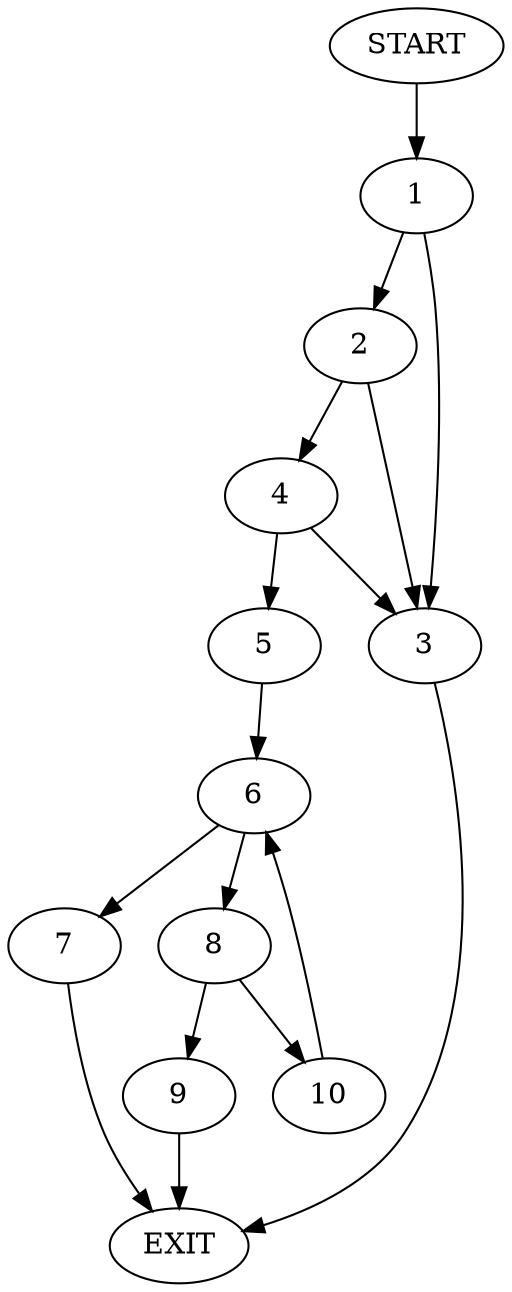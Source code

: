 digraph {
0 [label="START"]
11 [label="EXIT"]
0 -> 1
1 -> 2
1 -> 3
2 -> 4
2 -> 3
3 -> 11
4 -> 5
4 -> 3
5 -> 6
6 -> 7
6 -> 8
7 -> 11
8 -> 9
8 -> 10
10 -> 6
9 -> 11
}
